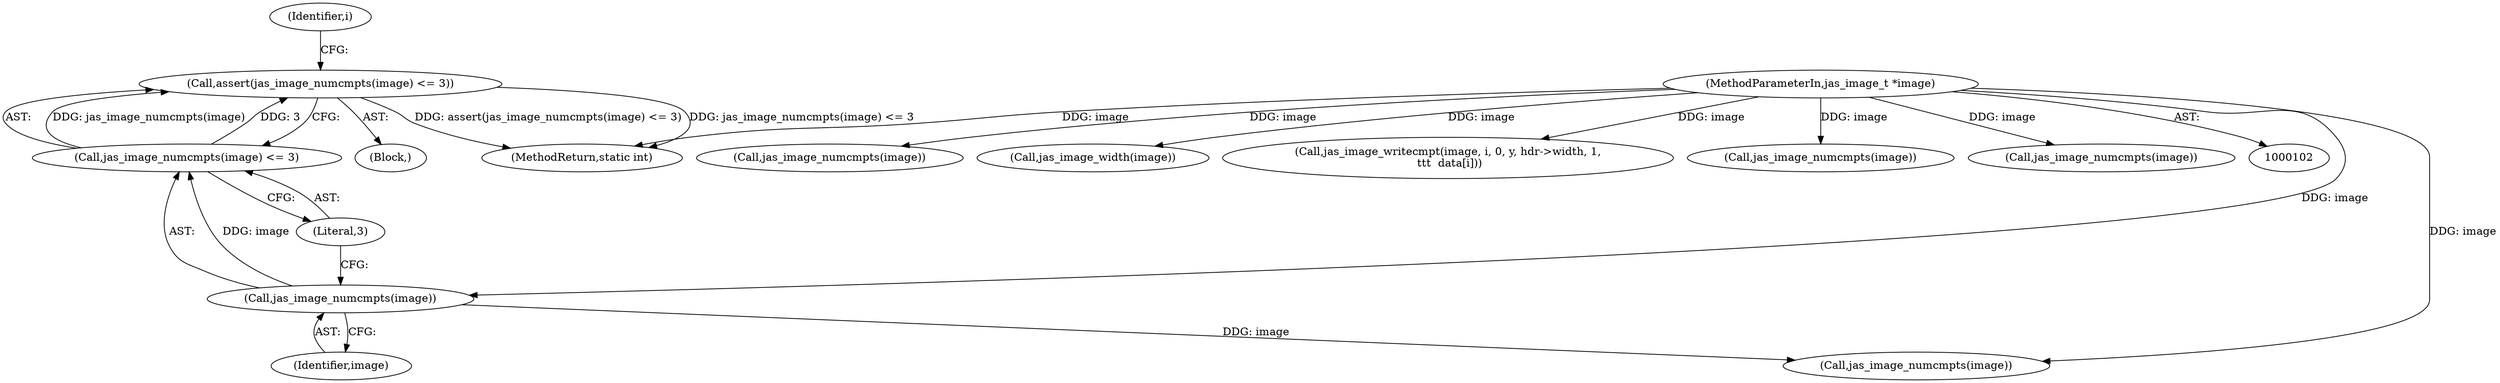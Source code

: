 digraph "0_jasper_411a4068f8c464e883358bf403a3e25158863823_0@API" {
"1000120" [label="(Call,assert(jas_image_numcmpts(image) <= 3))"];
"1000121" [label="(Call,jas_image_numcmpts(image) <= 3)"];
"1000122" [label="(Call,jas_image_numcmpts(image))"];
"1000106" [label="(MethodParameterIn,jas_image_t *image)"];
"1000264" [label="(Call,jas_image_numcmpts(image))"];
"1000124" [label="(Literal,3)"];
"1000380" [label="(MethodReturn,static int)"];
"1000122" [label="(Call,jas_image_numcmpts(image))"];
"1000107" [label="(Block,)"];
"1000146" [label="(Call,jas_image_numcmpts(image))"];
"1000121" [label="(Call,jas_image_numcmpts(image) <= 3)"];
"1000120" [label="(Call,assert(jas_image_numcmpts(image) <= 3))"];
"1000106" [label="(MethodParameterIn,jas_image_t *image)"];
"1000159" [label="(Call,jas_image_width(image))"];
"1000321" [label="(Call,jas_image_writecmpt(image, i, 0, y, hdr->width, 1,\n \t\t\t  data[i]))"];
"1000341" [label="(Call,jas_image_numcmpts(image))"];
"1000315" [label="(Call,jas_image_numcmpts(image))"];
"1000127" [label="(Identifier,i)"];
"1000123" [label="(Identifier,image)"];
"1000120" -> "1000107"  [label="AST: "];
"1000120" -> "1000121"  [label="CFG: "];
"1000121" -> "1000120"  [label="AST: "];
"1000127" -> "1000120"  [label="CFG: "];
"1000120" -> "1000380"  [label="DDG: jas_image_numcmpts(image) <= 3"];
"1000120" -> "1000380"  [label="DDG: assert(jas_image_numcmpts(image) <= 3)"];
"1000121" -> "1000120"  [label="DDG: jas_image_numcmpts(image)"];
"1000121" -> "1000120"  [label="DDG: 3"];
"1000121" -> "1000124"  [label="CFG: "];
"1000122" -> "1000121"  [label="AST: "];
"1000124" -> "1000121"  [label="AST: "];
"1000122" -> "1000121"  [label="DDG: image"];
"1000122" -> "1000123"  [label="CFG: "];
"1000123" -> "1000122"  [label="AST: "];
"1000124" -> "1000122"  [label="CFG: "];
"1000106" -> "1000122"  [label="DDG: image"];
"1000122" -> "1000146"  [label="DDG: image"];
"1000106" -> "1000102"  [label="AST: "];
"1000106" -> "1000380"  [label="DDG: image"];
"1000106" -> "1000146"  [label="DDG: image"];
"1000106" -> "1000159"  [label="DDG: image"];
"1000106" -> "1000264"  [label="DDG: image"];
"1000106" -> "1000315"  [label="DDG: image"];
"1000106" -> "1000321"  [label="DDG: image"];
"1000106" -> "1000341"  [label="DDG: image"];
}
